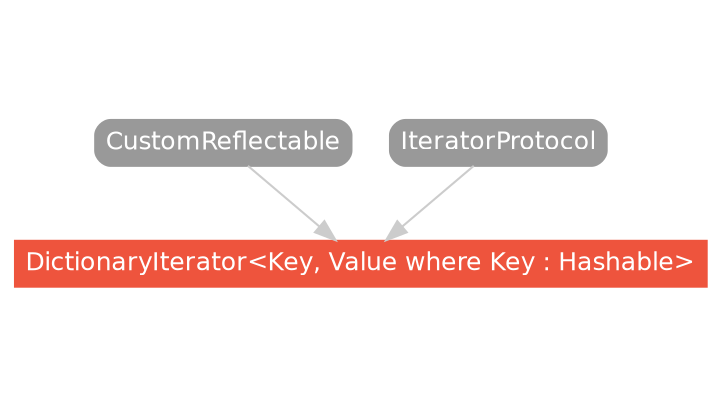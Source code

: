 strict digraph "DictionaryIterator<Key, Value where Key : Hashable> - Type Hierarchy - SwiftDoc.org" {
    pad="0.1,0.8"
    node [shape=box, style="filled,rounded", color="#999999", fillcolor="#999999", fontcolor=white, fontname=Helvetica, fontnames="Helvetica,sansserif", fontsize=12, margin="0.07,0.05", height="0.3"]
    edge [color="#cccccc"]
    "CustomReflectable" [URL="/protocol/CustomReflectable/hierarchy/"]
    "DictionaryIterator<Key, Value where Key : Hashable>" [URL="/type/DictionaryIterator/", style="filled", fillcolor="#ee543d", color="#ee543d"]
    "IteratorProtocol" [URL="/protocol/IteratorProtocol/hierarchy/"]    "IteratorProtocol" -> "DictionaryIterator<Key, Value where Key : Hashable>"
    "CustomReflectable" -> "DictionaryIterator<Key, Value where Key : Hashable>"
    subgraph Types {
        rank = max; "DictionaryIterator<Key, Value where Key : Hashable>";
    }
}
